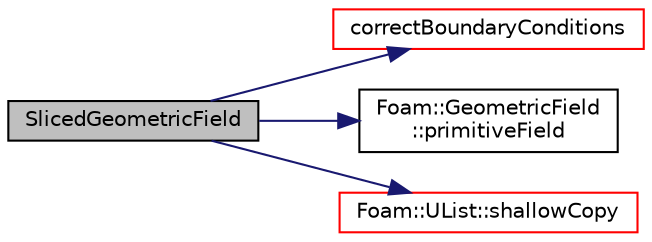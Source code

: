 digraph "SlicedGeometricField"
{
  bgcolor="transparent";
  edge [fontname="Helvetica",fontsize="10",labelfontname="Helvetica",labelfontsize="10"];
  node [fontname="Helvetica",fontsize="10",shape=record];
  rankdir="LR";
  Node1 [label="SlicedGeometricField",height=0.2,width=0.4,color="black", fillcolor="grey75", style="filled" fontcolor="black"];
  Node1 -> Node2 [color="midnightblue",fontsize="10",style="solid",fontname="Helvetica"];
  Node2 [label="correctBoundaryConditions",height=0.2,width=0.4,color="red",URL="$classFoam_1_1SlicedGeometricField.html#acaf6878ef900e593c4b20812f1b567d6",tooltip="Correct boundary field. "];
  Node1 -> Node3 [color="midnightblue",fontsize="10",style="solid",fontname="Helvetica"];
  Node3 [label="Foam::GeometricField\l::primitiveField",height=0.2,width=0.4,color="black",URL="$classFoam_1_1GeometricField.html#ab5d7029d12b148265a0573939f56756a",tooltip="Return a const-reference to the internal field. "];
  Node1 -> Node4 [color="midnightblue",fontsize="10",style="solid",fontname="Helvetica"];
  Node4 [label="Foam::UList::shallowCopy",height=0.2,width=0.4,color="red",URL="$classFoam_1_1UList.html#ae40cd566141af6fd12dbed08936a7d4f",tooltip="Copy the pointer held by the given UList. "];
}
